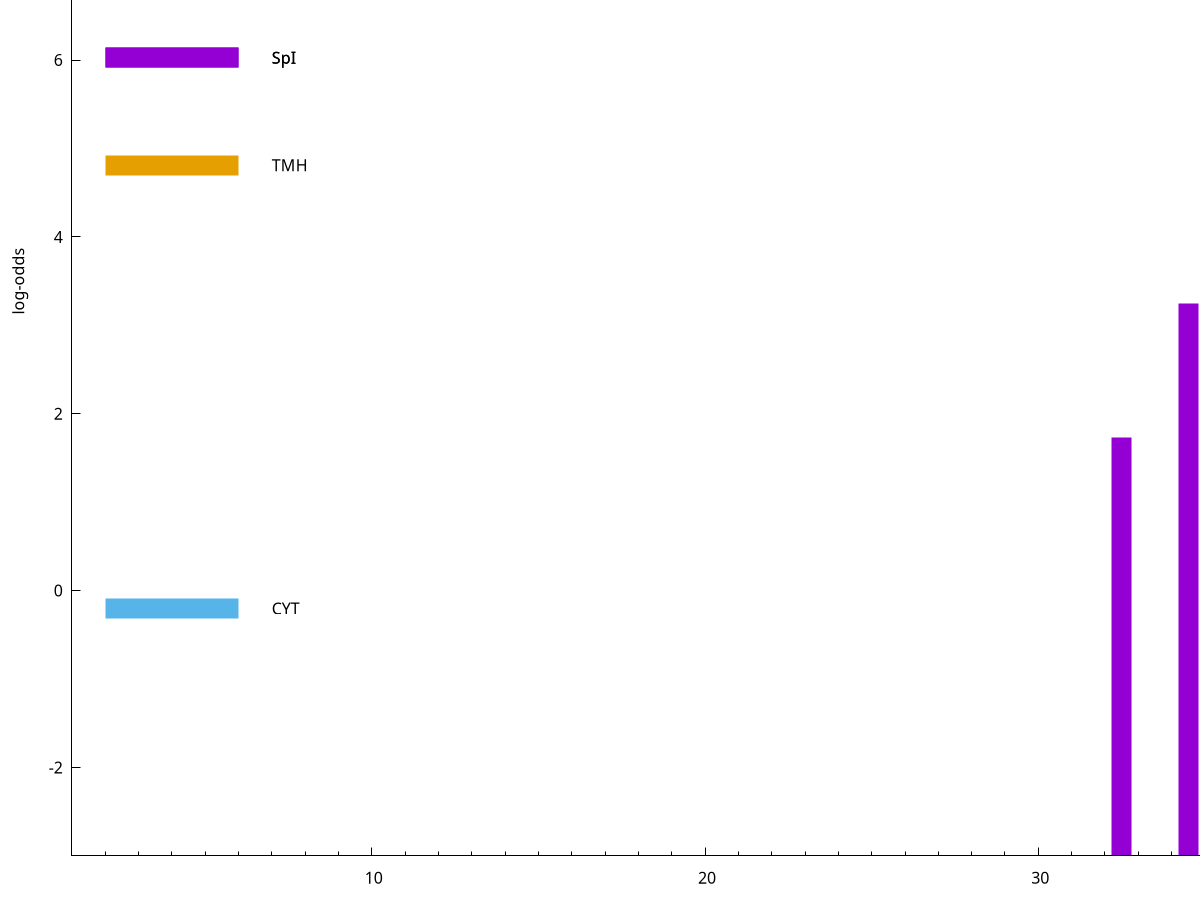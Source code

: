 set title "LipoP predictions for SRR4017915.gff"
set size 2., 1.4
set xrange [1:70] 
set mxtics 10
set yrange [-3:10]
set y2range [0:13]
set ylabel "log-odds"
set term postscript eps color solid "Helvetica" 30
set output "SRR4017915.gff9.eps"
set arrow from 2,6.02656 to 6,6.02656 nohead lt 1 lw 20
set label "SpI" at 7,6.02656
set arrow from 2,4.80979 to 6,4.80979 nohead lt 4 lw 20
set label "TMH" at 7,4.80979
set arrow from 2,-0.200913 to 6,-0.200913 nohead lt 3 lw 20
set label "CYT" at 7,-0.200913
set arrow from 2,6.02656 to 6,6.02656 nohead lt 1 lw 20
set label "SpI" at 7,6.02656
# NOTE: The scores below are the log-odds scores with the threshold
# NOTE: subtracted (a hack to make gnuplot make the histogram all
# NOTE: look nice).
plot "-" axes x1y2 title "" with impulses lt 1 lw 20
37.500000 7.722410
38.500000 6.734440
34.500000 6.241340
35.500000 6.227140
32.500000 4.730890
40.500000 3.908233
36.500000 3.478844
e
exit
